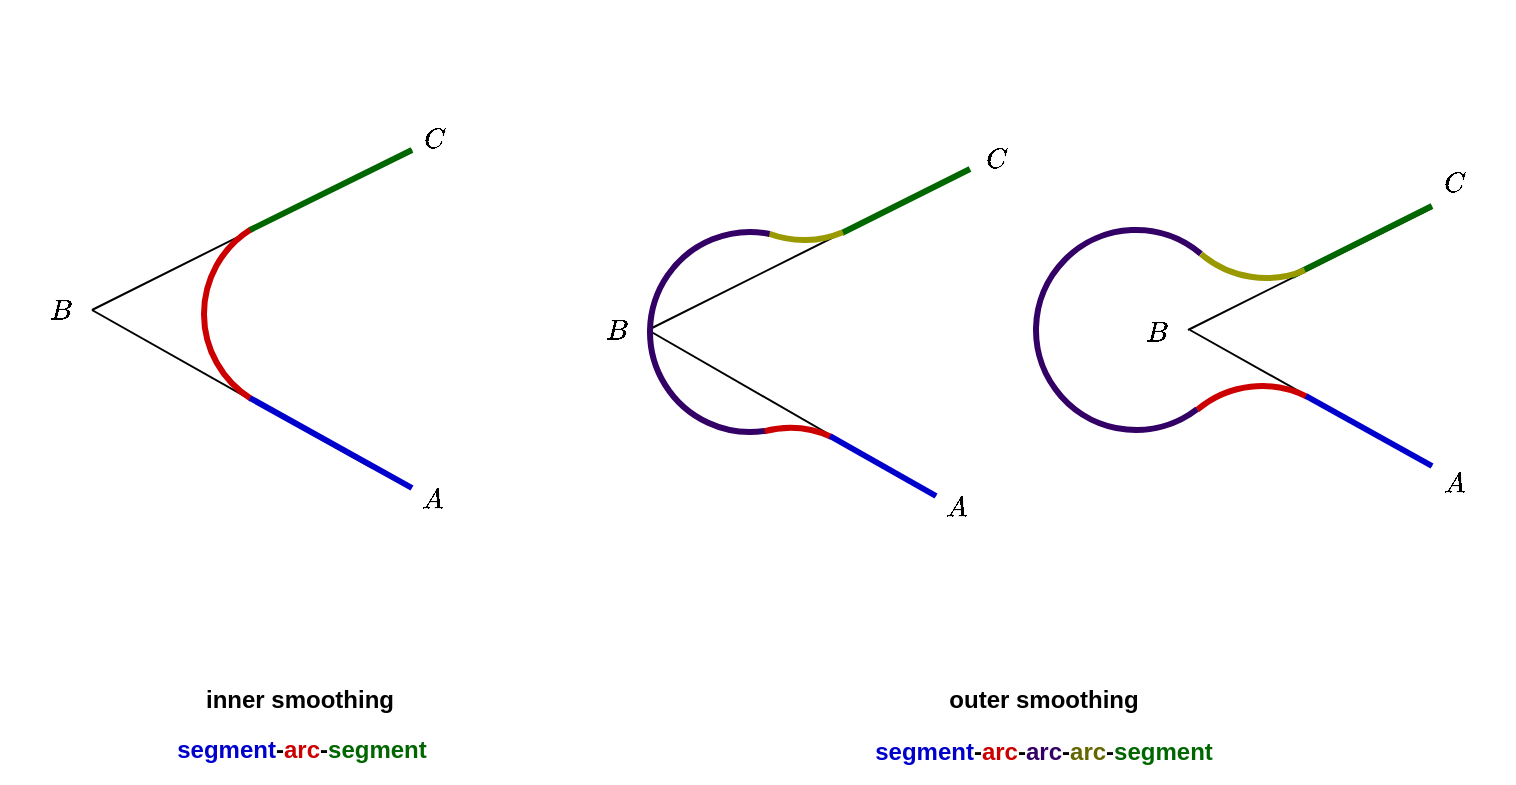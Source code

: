 <mxfile version="21.5.0" type="device">
  <diagram name="Page-1" id="mdc4dWFXShaHbT3qvcwk">
    <mxGraphModel dx="1135" dy="663" grid="1" gridSize="10" guides="1" tooltips="1" connect="1" arrows="1" fold="1" page="1" pageScale="1" pageWidth="850" pageHeight="1100" math="1" shadow="0">
      <root>
        <mxCell id="0" />
        <mxCell id="1" parent="0" />
        <mxCell id="rboDCV4chvTszuUTuXK0-24" value="" style="verticalLabelPosition=bottom;verticalAlign=top;html=1;shape=mxgraph.basic.arc;startAngle=0.505;endAngle=0.505;rotation=30;strokeWidth=1;strokeColor=#CCCC00;" vertex="1" parent="1">
          <mxGeometry x="497" y="44" width="100" height="100" as="geometry" />
        </mxCell>
        <mxCell id="rboDCV4chvTszuUTuXK0-6" value="" style="verticalLabelPosition=bottom;verticalAlign=top;html=1;shape=mxgraph.basic.arc;startAngle=0.505;endAngle=0.505;rotation=30;strokeWidth=1;strokeColor=#FF3399;" vertex="1" parent="1">
          <mxGeometry x="246" y="132" width="100" height="100" as="geometry" />
        </mxCell>
        <mxCell id="rboDCV4chvTszuUTuXK0-5" value="" style="endArrow=none;html=1;rounded=0;" edge="1" parent="1">
          <mxGeometry width="50" height="50" relative="1" as="geometry">
            <mxPoint x="190" y="180" as="sourcePoint" />
            <mxPoint x="330" y="259" as="targetPoint" />
          </mxGeometry>
        </mxCell>
        <mxCell id="rboDCV4chvTszuUTuXK0-4" value="" style="endArrow=none;html=1;rounded=0;" edge="1" parent="1">
          <mxGeometry width="50" height="50" relative="1" as="geometry">
            <mxPoint x="190" y="180" as="sourcePoint" />
            <mxPoint x="350" y="100" as="targetPoint" />
          </mxGeometry>
        </mxCell>
        <mxCell id="rboDCV4chvTszuUTuXK0-1" value="" style="verticalLabelPosition=bottom;verticalAlign=top;html=1;shape=mxgraph.basic.arc;startAngle=0.505;endAngle=0.827;rotation=30;strokeWidth=3;strokeColor=#CC0000;" vertex="1" parent="1">
          <mxGeometry x="246" y="132" width="100" height="100" as="geometry" />
        </mxCell>
        <mxCell id="rboDCV4chvTszuUTuXK0-2" value="" style="endArrow=none;html=1;rounded=0;strokeWidth=3;strokeColor=#0000CC;" edge="1" parent="1">
          <mxGeometry width="50" height="50" relative="1" as="geometry">
            <mxPoint x="269" y="224" as="sourcePoint" />
            <mxPoint x="350" y="269" as="targetPoint" />
          </mxGeometry>
        </mxCell>
        <mxCell id="rboDCV4chvTszuUTuXK0-7" value="" style="endArrow=none;html=1;rounded=0;strokeWidth=3;strokeColor=#006600;fontColor=#006600;" edge="1" parent="1">
          <mxGeometry width="50" height="50" relative="1" as="geometry">
            <mxPoint x="269" y="140" as="sourcePoint" />
            <mxPoint x="350" y="100" as="targetPoint" />
          </mxGeometry>
        </mxCell>
        <mxCell id="rboDCV4chvTszuUTuXK0-8" value="&lt;b&gt;$$A$$&lt;/b&gt;" style="text;html=1;strokeColor=none;fillColor=none;align=center;verticalAlign=middle;whiteSpace=wrap;rounded=0;" vertex="1" parent="1">
          <mxGeometry x="330" y="260" width="60" height="30" as="geometry" />
        </mxCell>
        <mxCell id="rboDCV4chvTszuUTuXK0-9" value="&lt;b&gt;$$B$$&lt;/b&gt;" style="text;html=1;strokeColor=none;fillColor=none;align=center;verticalAlign=middle;whiteSpace=wrap;rounded=0;" vertex="1" parent="1">
          <mxGeometry x="144" y="165" width="60" height="30" as="geometry" />
        </mxCell>
        <mxCell id="rboDCV4chvTszuUTuXK0-10" value="&lt;b&gt;$$C$$&lt;/b&gt;" style="text;html=1;strokeColor=none;fillColor=none;align=center;verticalAlign=middle;whiteSpace=wrap;rounded=0;" vertex="1" parent="1">
          <mxGeometry x="331" y="80" width="60" height="30" as="geometry" />
        </mxCell>
        <mxCell id="rboDCV4chvTszuUTuXK0-11" value="&lt;font color=&quot;#0000cc&quot;&gt;segment&lt;/font&gt;-&lt;font color=&quot;#cc0000&quot;&gt;arc&lt;/font&gt;-&lt;font color=&quot;#006600&quot;&gt;segment&lt;/font&gt;" style="text;html=1;strokeColor=none;fillColor=none;align=center;verticalAlign=middle;whiteSpace=wrap;rounded=0;fontStyle=1" vertex="1" parent="1">
          <mxGeometry x="227" y="385" width="136" height="30" as="geometry" />
        </mxCell>
        <mxCell id="rboDCV4chvTszuUTuXK0-12" value="inner smoothing" style="text;html=1;strokeColor=none;fillColor=none;align=center;verticalAlign=middle;whiteSpace=wrap;rounded=0;fontStyle=1" vertex="1" parent="1">
          <mxGeometry x="226" y="360" width="136" height="30" as="geometry" />
        </mxCell>
        <mxCell id="rboDCV4chvTszuUTuXK0-13" value="" style="verticalLabelPosition=bottom;verticalAlign=top;html=1;shape=mxgraph.basic.arc;startAngle=0.505;endAngle=0.505;rotation=30;strokeWidth=1;strokeColor=#6600CC;" vertex="1" parent="1">
          <mxGeometry x="468" y="140" width="100" height="100" as="geometry" />
        </mxCell>
        <mxCell id="rboDCV4chvTszuUTuXK0-14" value="" style="endArrow=none;html=1;rounded=0;" edge="1" parent="1">
          <mxGeometry width="50" height="50" relative="1" as="geometry">
            <mxPoint x="468" y="190" as="sourcePoint" />
            <mxPoint x="612" y="273" as="targetPoint" />
          </mxGeometry>
        </mxCell>
        <mxCell id="rboDCV4chvTszuUTuXK0-15" value="" style="endArrow=none;html=1;rounded=0;" edge="1" parent="1">
          <mxGeometry width="50" height="50" relative="1" as="geometry">
            <mxPoint x="468" y="190" as="sourcePoint" />
            <mxPoint x="628" y="110" as="targetPoint" />
          </mxGeometry>
        </mxCell>
        <mxCell id="rboDCV4chvTszuUTuXK0-18" value="" style="endArrow=none;html=1;rounded=0;strokeWidth=3;strokeColor=#006600;fontColor=#006600;" edge="1" parent="1">
          <mxGeometry width="50" height="50" relative="1" as="geometry">
            <mxPoint x="565" y="141.5" as="sourcePoint" />
            <mxPoint x="629" y="109.5" as="targetPoint" />
          </mxGeometry>
        </mxCell>
        <mxCell id="rboDCV4chvTszuUTuXK0-19" value="&lt;b&gt;$$A$$&lt;/b&gt;" style="text;html=1;strokeColor=none;fillColor=none;align=center;verticalAlign=middle;whiteSpace=wrap;rounded=0;" vertex="1" parent="1">
          <mxGeometry x="592" y="264" width="60" height="30" as="geometry" />
        </mxCell>
        <mxCell id="rboDCV4chvTszuUTuXK0-20" value="&lt;b&gt;$$B$$&lt;/b&gt;" style="text;html=1;strokeColor=none;fillColor=none;align=center;verticalAlign=middle;whiteSpace=wrap;rounded=0;" vertex="1" parent="1">
          <mxGeometry x="422" y="175" width="60" height="30" as="geometry" />
        </mxCell>
        <mxCell id="rboDCV4chvTszuUTuXK0-21" value="&lt;b&gt;$$C$$&lt;/b&gt;" style="text;html=1;strokeColor=none;fillColor=none;align=center;verticalAlign=middle;whiteSpace=wrap;rounded=0;" vertex="1" parent="1">
          <mxGeometry x="612" y="90" width="60" height="30" as="geometry" />
        </mxCell>
        <mxCell id="rboDCV4chvTszuUTuXK0-22" value="" style="verticalLabelPosition=bottom;verticalAlign=top;html=1;shape=mxgraph.basic.arc;startAngle=0.006;endAngle=0.126;rotation=-205;strokeWidth=3;strokeColor=#999900;" vertex="1" parent="1">
          <mxGeometry x="496" y="45" width="100" height="100" as="geometry" />
        </mxCell>
        <mxCell id="rboDCV4chvTszuUTuXK0-23" value="" style="verticalLabelPosition=bottom;verticalAlign=top;html=1;shape=mxgraph.basic.arc;startAngle=0.505;endAngle=0.505;rotation=30;strokeWidth=1;strokeColor=#FF3399;" vertex="1" parent="1">
          <mxGeometry x="489" y="239" width="100" height="100" as="geometry" />
        </mxCell>
        <mxCell id="rboDCV4chvTszuUTuXK0-16" value="" style="verticalLabelPosition=bottom;verticalAlign=top;html=1;shape=mxgraph.basic.arc;startAngle=0.708;endAngle=0.818;rotation=90;strokeWidth=3;strokeColor=#CC0000;" vertex="1" parent="1">
          <mxGeometry x="489" y="239" width="100" height="100" as="geometry" />
        </mxCell>
        <mxCell id="rboDCV4chvTszuUTuXK0-26" value="" style="verticalLabelPosition=bottom;verticalAlign=top;html=1;shape=mxgraph.basic.arc;startAngle=0.393;endAngle=0.948;rotation=30;strokeWidth=3;strokeColor=#330066;" vertex="1" parent="1">
          <mxGeometry x="469" y="141" width="100" height="100" as="geometry" />
        </mxCell>
        <mxCell id="rboDCV4chvTszuUTuXK0-17" value="" style="endArrow=none;html=1;rounded=0;strokeWidth=3;strokeColor=#0000CC;" edge="1" parent="1">
          <mxGeometry width="50" height="50" relative="1" as="geometry">
            <mxPoint x="559" y="243" as="sourcePoint" />
            <mxPoint x="612" y="273" as="targetPoint" />
          </mxGeometry>
        </mxCell>
        <mxCell id="rboDCV4chvTszuUTuXK0-30" value="" style="verticalLabelPosition=bottom;verticalAlign=top;html=1;shape=mxgraph.basic.arc;startAngle=0.505;endAngle=0.505;rotation=30;strokeWidth=1;strokeColor=#CCCC00;" vertex="1" parent="1">
          <mxGeometry x="728" y="63" width="100" height="100" as="geometry" />
        </mxCell>
        <mxCell id="rboDCV4chvTszuUTuXK0-31" value="" style="verticalLabelPosition=bottom;verticalAlign=top;html=1;shape=mxgraph.basic.arc;startAngle=0.505;endAngle=0.505;rotation=30;strokeWidth=1;strokeColor=#6600CC;" vertex="1" parent="1">
          <mxGeometry x="662" y="140" width="100" height="100" as="geometry" />
        </mxCell>
        <mxCell id="rboDCV4chvTszuUTuXK0-32" value="" style="endArrow=none;html=1;rounded=0;" edge="1" parent="1">
          <mxGeometry width="50" height="50" relative="1" as="geometry">
            <mxPoint x="739" y="190" as="sourcePoint" />
            <mxPoint x="860" y="258" as="targetPoint" />
          </mxGeometry>
        </mxCell>
        <mxCell id="rboDCV4chvTszuUTuXK0-33" value="" style="endArrow=none;html=1;rounded=0;" edge="1" parent="1">
          <mxGeometry width="50" height="50" relative="1" as="geometry">
            <mxPoint x="738" y="190" as="sourcePoint" />
            <mxPoint x="860" y="129" as="targetPoint" />
          </mxGeometry>
        </mxCell>
        <mxCell id="rboDCV4chvTszuUTuXK0-34" value="" style="endArrow=none;html=1;rounded=0;strokeWidth=3;strokeColor=#006600;fontColor=#006600;" edge="1" parent="1">
          <mxGeometry width="50" height="50" relative="1" as="geometry">
            <mxPoint x="790" y="163" as="sourcePoint" />
            <mxPoint x="860" y="128" as="targetPoint" />
          </mxGeometry>
        </mxCell>
        <mxCell id="rboDCV4chvTszuUTuXK0-35" value="&lt;b&gt;$$A$$&lt;/b&gt;" style="text;html=1;strokeColor=none;fillColor=none;align=center;verticalAlign=middle;whiteSpace=wrap;rounded=0;" vertex="1" parent="1">
          <mxGeometry x="841" y="252" width="60" height="30" as="geometry" />
        </mxCell>
        <mxCell id="rboDCV4chvTszuUTuXK0-36" value="&lt;b&gt;$$B$$&lt;/b&gt;" style="text;html=1;strokeColor=none;fillColor=none;align=center;verticalAlign=middle;whiteSpace=wrap;rounded=0;" vertex="1" parent="1">
          <mxGeometry x="692" y="176" width="60" height="30" as="geometry" />
        </mxCell>
        <mxCell id="rboDCV4chvTszuUTuXK0-37" value="&lt;b&gt;$$C$$&lt;/b&gt;" style="text;html=1;strokeColor=none;fillColor=none;align=center;verticalAlign=middle;whiteSpace=wrap;rounded=0;" vertex="1" parent="1">
          <mxGeometry x="841" y="102" width="60" height="30" as="geometry" />
        </mxCell>
        <mxCell id="rboDCV4chvTszuUTuXK0-38" value="" style="verticalLabelPosition=bottom;verticalAlign=top;html=1;shape=mxgraph.basic.arc;startAngle=0.006;endAngle=0.182;rotation=-205;strokeWidth=3;strokeColor=#999900;" vertex="1" parent="1">
          <mxGeometry x="727" y="64" width="100" height="100" as="geometry" />
        </mxCell>
        <mxCell id="rboDCV4chvTszuUTuXK0-39" value="" style="verticalLabelPosition=bottom;verticalAlign=top;html=1;shape=mxgraph.basic.arc;startAngle=0.505;endAngle=0.505;rotation=30;strokeWidth=1;strokeColor=#FF3399;" vertex="1" parent="1">
          <mxGeometry x="725" y="219" width="100" height="100" as="geometry" />
        </mxCell>
        <mxCell id="rboDCV4chvTszuUTuXK0-40" value="" style="verticalLabelPosition=bottom;verticalAlign=top;html=1;shape=mxgraph.basic.arc;startAngle=0.638;endAngle=0.825;rotation=90;strokeWidth=3;strokeColor=#CC0000;" vertex="1" parent="1">
          <mxGeometry x="725" y="218" width="100" height="100" as="geometry" />
        </mxCell>
        <mxCell id="rboDCV4chvTszuUTuXK0-41" value="" style="verticalLabelPosition=bottom;verticalAlign=top;html=1;shape=mxgraph.basic.arc;startAngle=0.312;endAngle=0.029;rotation=30;strokeWidth=3;strokeColor=#330066;" vertex="1" parent="1">
          <mxGeometry x="662" y="140" width="100" height="100" as="geometry" />
        </mxCell>
        <mxCell id="rboDCV4chvTszuUTuXK0-42" value="" style="endArrow=none;html=1;rounded=0;strokeWidth=3;strokeColor=#0000CC;" edge="1" parent="1">
          <mxGeometry width="50" height="50" relative="1" as="geometry">
            <mxPoint x="797" y="223" as="sourcePoint" />
            <mxPoint x="860" y="258" as="targetPoint" />
          </mxGeometry>
        </mxCell>
        <mxCell id="rboDCV4chvTszuUTuXK0-43" value="&lt;b&gt;&lt;font color=&quot;#0000cc&quot;&gt;segment&lt;/font&gt;-&lt;font color=&quot;#cc0000&quot;&gt;arc&lt;/font&gt;-&lt;font color=&quot;#330066&quot;&gt;arc&lt;/font&gt;-&lt;font color=&quot;#666600&quot;&gt;arc&lt;/font&gt;-&lt;font color=&quot;#006600&quot;&gt;segment&lt;/font&gt;&lt;/b&gt;" style="text;html=1;strokeColor=none;fillColor=none;align=center;verticalAlign=middle;whiteSpace=wrap;rounded=0;fontStyle=1" vertex="1" parent="1">
          <mxGeometry x="571" y="386" width="190" height="30" as="geometry" />
        </mxCell>
        <mxCell id="rboDCV4chvTszuUTuXK0-44" value="outer smoothing" style="text;html=1;strokeColor=none;fillColor=none;align=center;verticalAlign=middle;whiteSpace=wrap;rounded=0;fontStyle=1" vertex="1" parent="1">
          <mxGeometry x="598" y="360" width="136" height="30" as="geometry" />
        </mxCell>
      </root>
    </mxGraphModel>
  </diagram>
</mxfile>
